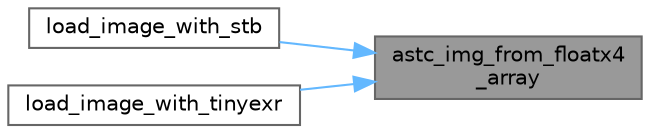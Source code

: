 digraph "astc_img_from_floatx4_array"
{
 // LATEX_PDF_SIZE
  bgcolor="transparent";
  edge [fontname=Helvetica,fontsize=10,labelfontname=Helvetica,labelfontsize=10];
  node [fontname=Helvetica,fontsize=10,shape=box,height=0.2,width=0.4];
  rankdir="RL";
  Node1 [id="Node000001",label="astc_img_from_floatx4\l_array",height=0.2,width=0.4,color="gray40", fillcolor="grey60", style="filled", fontcolor="black",tooltip="Create an image from a 2D float data array."];
  Node1 -> Node2 [id="edge1_Node000001_Node000002",dir="back",color="steelblue1",style="solid",tooltip=" "];
  Node2 [id="Node000002",label="load_image_with_stb",height=0.2,width=0.4,color="grey40", fillcolor="white", style="filled",URL="$astcenccli__image__load__store_8cpp.html#a28511996d63d6f8a96975b0ec3dd2ef2",tooltip="Load an image using STBImage to provide the loader."];
  Node1 -> Node3 [id="edge2_Node000001_Node000003",dir="back",color="steelblue1",style="solid",tooltip=" "];
  Node3 [id="Node000003",label="load_image_with_tinyexr",height=0.2,width=0.4,color="grey40", fillcolor="white", style="filled",URL="$astcenccli__image__load__store_8cpp.html#aba9c8e82bcbc90a20eead3da97e659e0",tooltip="Load a .exr image using TinyExr to provide the loader."];
}
